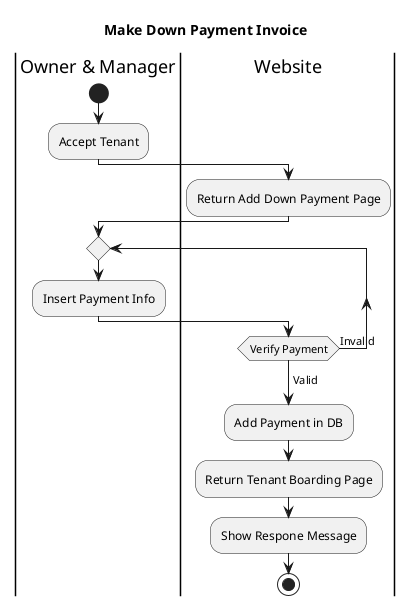 @startuml
title Make Down Payment Invoice
|Owner & Manager|
start
:Accept Tenant;
|Website|
:Return Add Down Payment Page;
|Owner & Manager|
repeat
:Insert Payment Info;
|Website|
repeat while (Verify Payment) is (Invalid)
        ->Valid;
    :Add Payment in DB;
:Return Tenant Boarding Page;
:Show Respone Message;
stop
@enduml